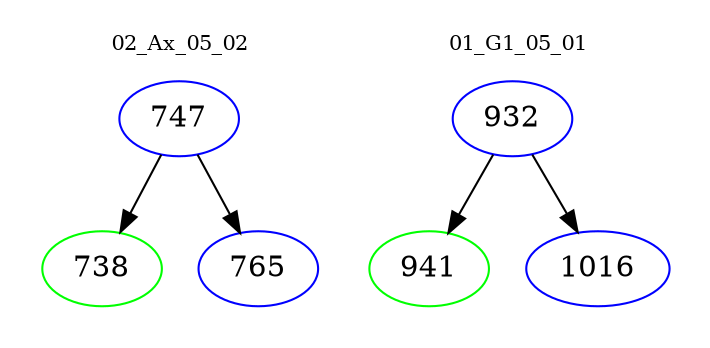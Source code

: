 digraph{
subgraph cluster_0 {
color = white
label = "02_Ax_05_02";
fontsize=10;
T0_747 [label="747", color="blue"]
T0_747 -> T0_738 [color="black"]
T0_738 [label="738", color="green"]
T0_747 -> T0_765 [color="black"]
T0_765 [label="765", color="blue"]
}
subgraph cluster_1 {
color = white
label = "01_G1_05_01";
fontsize=10;
T1_932 [label="932", color="blue"]
T1_932 -> T1_941 [color="black"]
T1_941 [label="941", color="green"]
T1_932 -> T1_1016 [color="black"]
T1_1016 [label="1016", color="blue"]
}
}

